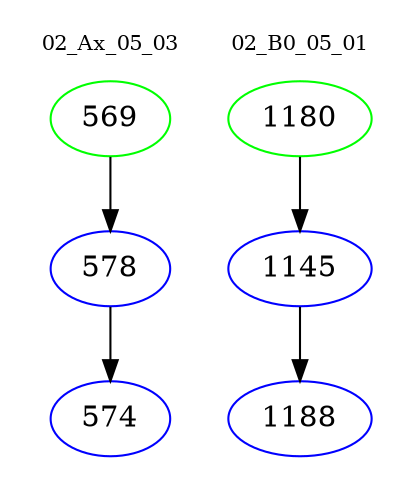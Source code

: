 digraph{
subgraph cluster_0 {
color = white
label = "02_Ax_05_03";
fontsize=10;
T0_569 [label="569", color="green"]
T0_569 -> T0_578 [color="black"]
T0_578 [label="578", color="blue"]
T0_578 -> T0_574 [color="black"]
T0_574 [label="574", color="blue"]
}
subgraph cluster_1 {
color = white
label = "02_B0_05_01";
fontsize=10;
T1_1180 [label="1180", color="green"]
T1_1180 -> T1_1145 [color="black"]
T1_1145 [label="1145", color="blue"]
T1_1145 -> T1_1188 [color="black"]
T1_1188 [label="1188", color="blue"]
}
}
